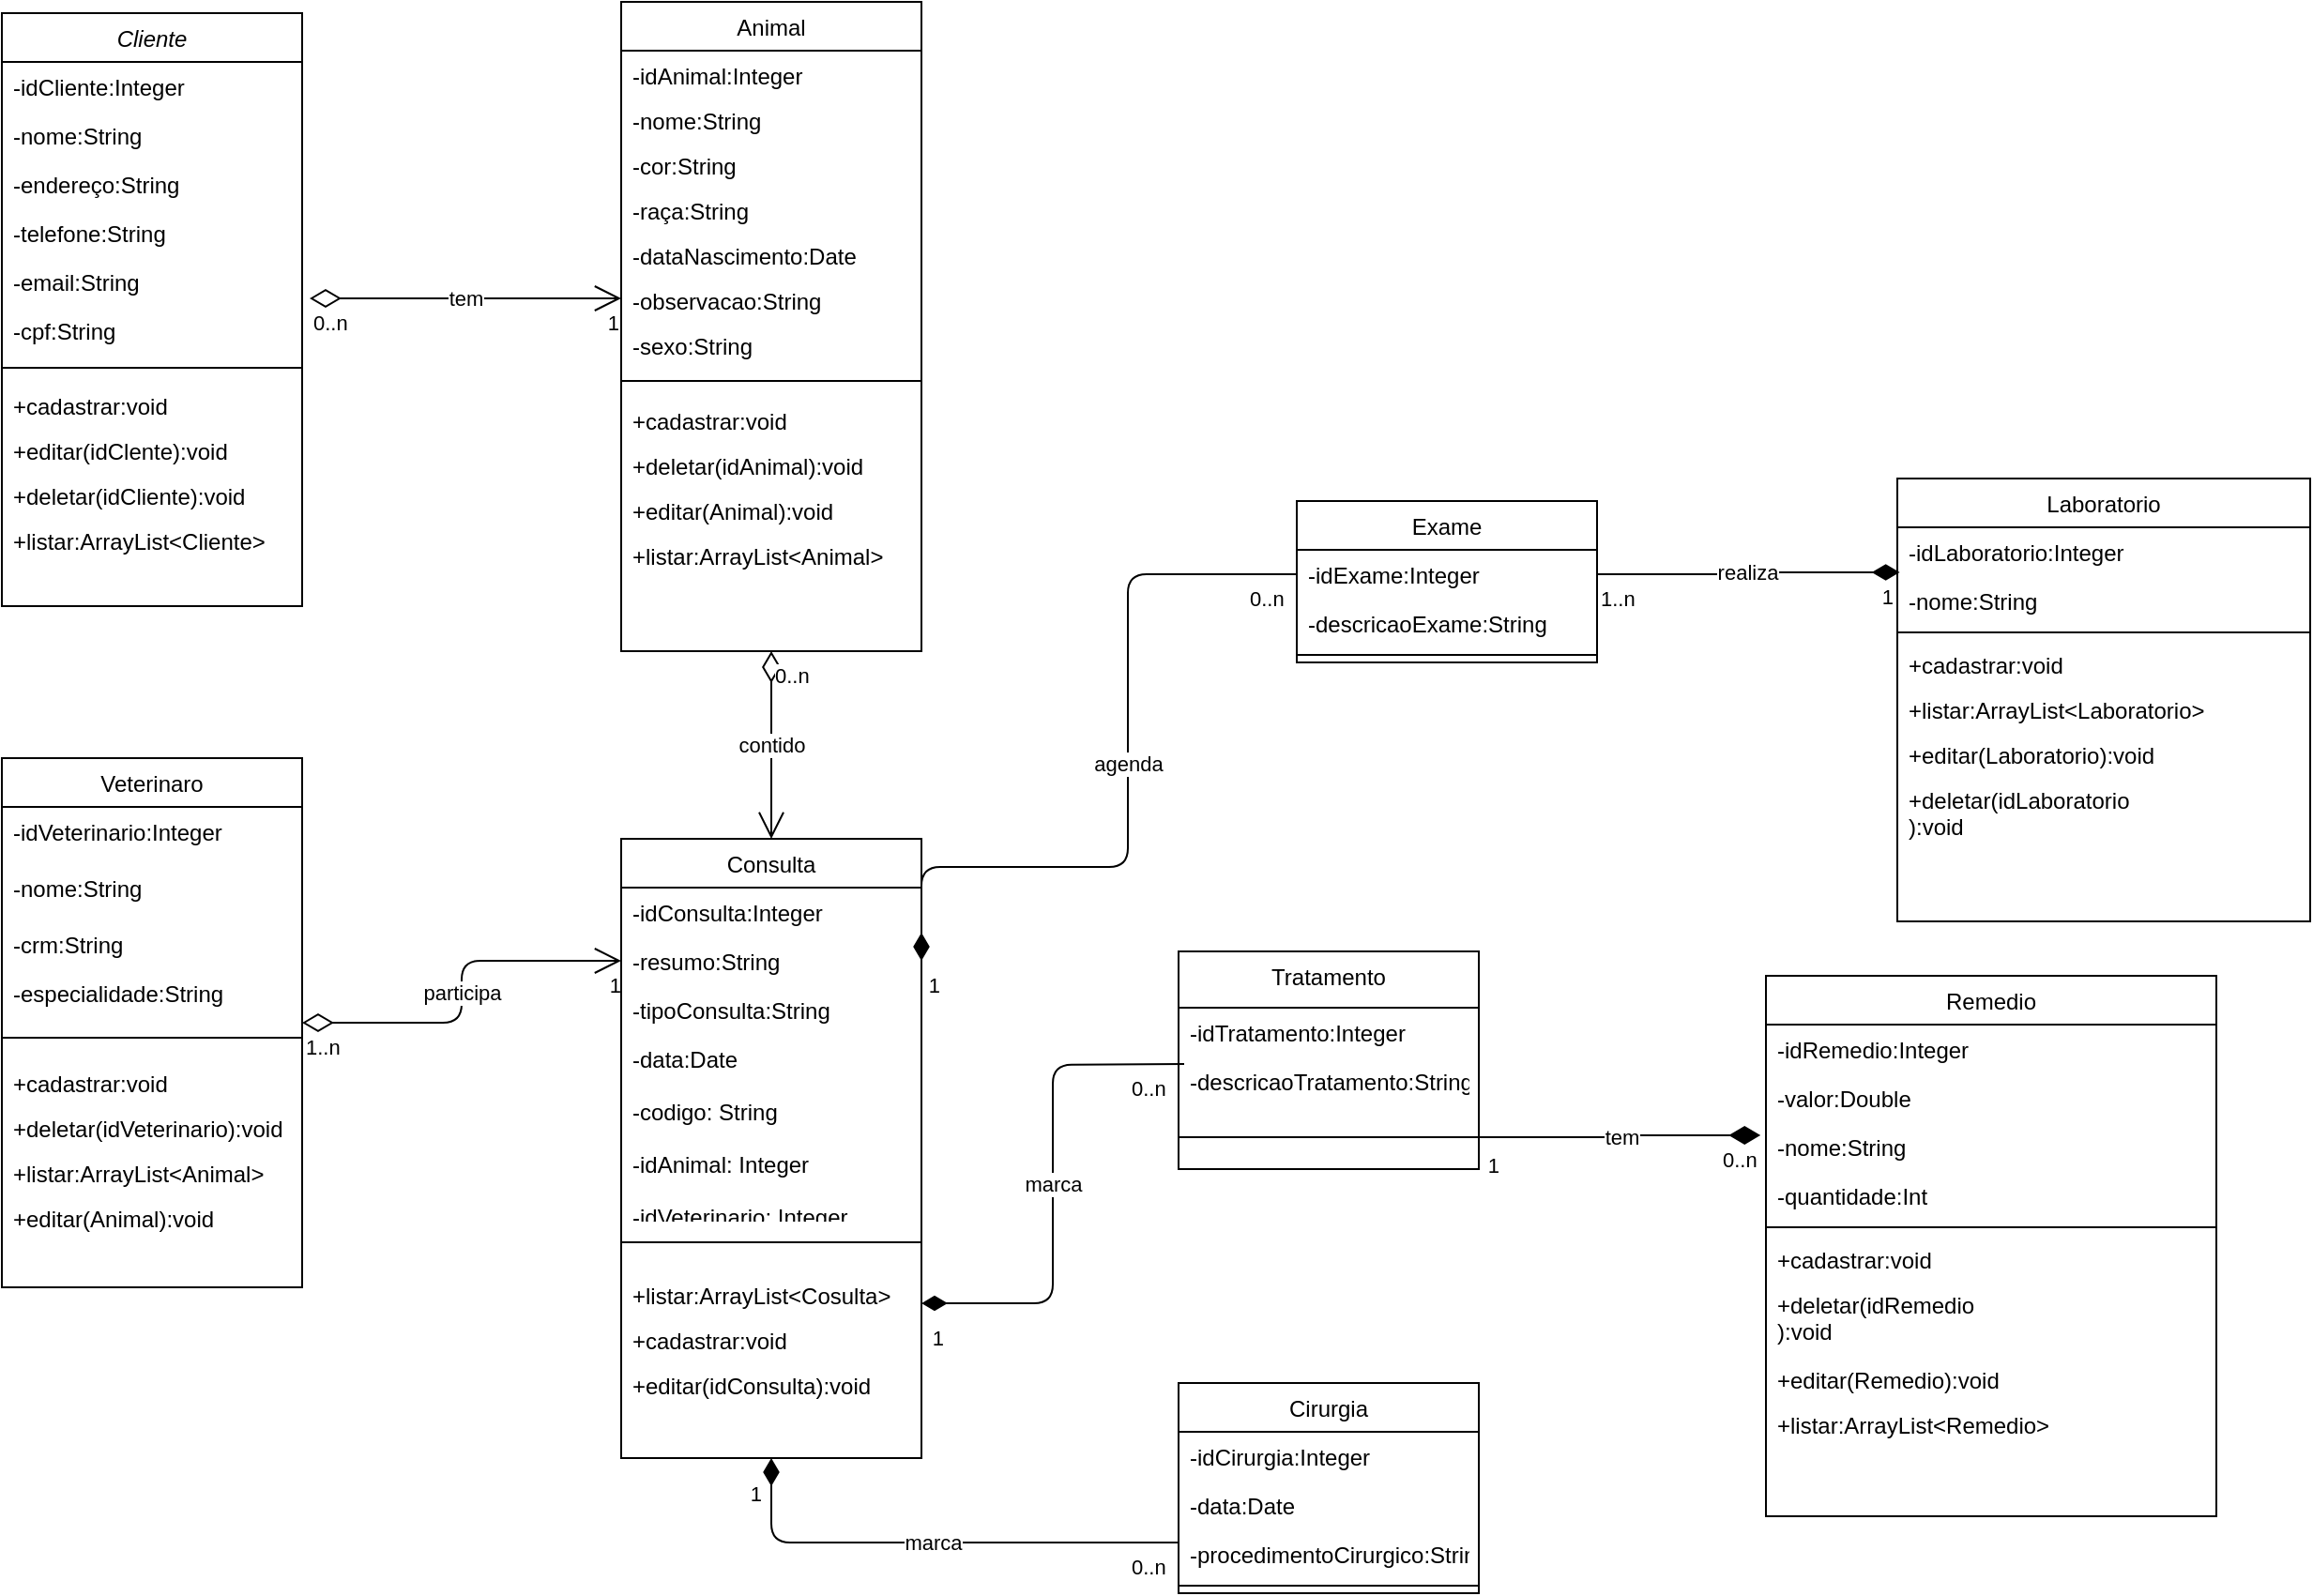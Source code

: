 <mxfile version="13.8.8" type="github">
  <diagram id="C5RBs43oDa-KdzZeNtuy" name="Page-1">
    <mxGraphModel dx="782" dy="706" grid="1" gridSize="10" guides="1" tooltips="1" connect="1" arrows="1" fold="1" page="1" pageScale="1" pageWidth="827" pageHeight="1169" math="0" shadow="0">
      <root>
        <mxCell id="WIyWlLk6GJQsqaUBKTNV-0" />
        <mxCell id="WIyWlLk6GJQsqaUBKTNV-1" parent="WIyWlLk6GJQsqaUBKTNV-0" />
        <mxCell id="sxD2ZKE1S-4c3hexJ4eB-41" value="participa" style="endArrow=open;html=1;endSize=12;startArrow=diamondThin;startSize=14;startFill=0;edgeStyle=orthogonalEdgeStyle;exitX=1;exitY=0.5;exitDx=0;exitDy=0;" parent="WIyWlLk6GJQsqaUBKTNV-1" source="sxD2ZKE1S-4c3hexJ4eB-35" target="sxD2ZKE1S-4c3hexJ4eB-5" edge="1">
          <mxGeometry relative="1" as="geometry">
            <mxPoint x="160" y="515" as="sourcePoint" />
            <mxPoint x="360" y="540" as="targetPoint" />
          </mxGeometry>
        </mxCell>
        <mxCell id="sxD2ZKE1S-4c3hexJ4eB-42" value="1..n" style="edgeLabel;resizable=0;html=1;align=left;verticalAlign=top;" parent="sxD2ZKE1S-4c3hexJ4eB-41" connectable="0" vertex="1">
          <mxGeometry x="-1" relative="1" as="geometry" />
        </mxCell>
        <mxCell id="sxD2ZKE1S-4c3hexJ4eB-43" value="1" style="edgeLabel;resizable=0;html=1;align=right;verticalAlign=top;" parent="sxD2ZKE1S-4c3hexJ4eB-41" connectable="0" vertex="1">
          <mxGeometry x="1" relative="1" as="geometry" />
        </mxCell>
        <mxCell id="sxD2ZKE1S-4c3hexJ4eB-44" value="tem" style="endArrow=open;html=1;endSize=12;startArrow=diamondThin;startSize=14;startFill=0;edgeStyle=orthogonalEdgeStyle;exitX=1.025;exitY=0.846;exitDx=0;exitDy=0;entryX=0;entryY=0.5;entryDx=0;entryDy=0;exitPerimeter=0;" parent="WIyWlLk6GJQsqaUBKTNV-1" source="sxD2ZKE1S-4c3hexJ4eB-29" target="sxD2ZKE1S-4c3hexJ4eB-27" edge="1">
          <mxGeometry relative="1" as="geometry">
            <mxPoint x="330" y="360" as="sourcePoint" />
            <mxPoint x="490" y="360" as="targetPoint" />
          </mxGeometry>
        </mxCell>
        <mxCell id="sxD2ZKE1S-4c3hexJ4eB-45" value="0..n" style="edgeLabel;resizable=0;html=1;align=left;verticalAlign=top;" parent="sxD2ZKE1S-4c3hexJ4eB-44" connectable="0" vertex="1">
          <mxGeometry x="-1" relative="1" as="geometry" />
        </mxCell>
        <mxCell id="sxD2ZKE1S-4c3hexJ4eB-46" value="1" style="edgeLabel;resizable=0;html=1;align=right;verticalAlign=top;" parent="sxD2ZKE1S-4c3hexJ4eB-44" connectable="0" vertex="1">
          <mxGeometry x="1" relative="1" as="geometry" />
        </mxCell>
        <mxCell id="zkfFHV4jXpPFQw0GAbJ--0" value="Cliente" style="swimlane;fontStyle=2;align=center;verticalAlign=top;childLayout=stackLayout;horizontal=1;startSize=26;horizontalStack=0;resizeParent=1;resizeLast=0;collapsible=1;marginBottom=0;rounded=0;shadow=0;strokeWidth=1;" parent="WIyWlLk6GJQsqaUBKTNV-1" vertex="1">
          <mxGeometry x="40" y="60" width="160" height="316" as="geometry">
            <mxRectangle x="230" y="140" width="160" height="26" as="alternateBounds" />
          </mxGeometry>
        </mxCell>
        <mxCell id="sxD2ZKE1S-4c3hexJ4eB-110" value="-idCliente:Integer" style="text;align=left;verticalAlign=top;spacingLeft=4;spacingRight=4;overflow=hidden;rotatable=0;points=[[0,0.5],[1,0.5]];portConstraint=eastwest;" parent="zkfFHV4jXpPFQw0GAbJ--0" vertex="1">
          <mxGeometry y="26" width="160" height="26" as="geometry" />
        </mxCell>
        <mxCell id="zkfFHV4jXpPFQw0GAbJ--1" value="-nome:String" style="text;align=left;verticalAlign=top;spacingLeft=4;spacingRight=4;overflow=hidden;rotatable=0;points=[[0,0.5],[1,0.5]];portConstraint=eastwest;" parent="zkfFHV4jXpPFQw0GAbJ--0" vertex="1">
          <mxGeometry y="52" width="160" height="26" as="geometry" />
        </mxCell>
        <mxCell id="zkfFHV4jXpPFQw0GAbJ--2" value="-endereço:String" style="text;align=left;verticalAlign=top;spacingLeft=4;spacingRight=4;overflow=hidden;rotatable=0;points=[[0,0.5],[1,0.5]];portConstraint=eastwest;rounded=0;shadow=0;html=0;" parent="zkfFHV4jXpPFQw0GAbJ--0" vertex="1">
          <mxGeometry y="78" width="160" height="26" as="geometry" />
        </mxCell>
        <mxCell id="zkfFHV4jXpPFQw0GAbJ--3" value="-telefone:String" style="text;align=left;verticalAlign=top;spacingLeft=4;spacingRight=4;overflow=hidden;rotatable=0;points=[[0,0.5],[1,0.5]];portConstraint=eastwest;rounded=0;shadow=0;html=0;" parent="zkfFHV4jXpPFQw0GAbJ--0" vertex="1">
          <mxGeometry y="104" width="160" height="26" as="geometry" />
        </mxCell>
        <mxCell id="sxD2ZKE1S-4c3hexJ4eB-29" value="-email:String" style="text;align=left;verticalAlign=top;spacingLeft=4;spacingRight=4;overflow=hidden;rotatable=0;points=[[0,0.5],[1,0.5]];portConstraint=eastwest;rounded=0;shadow=0;html=0;" parent="zkfFHV4jXpPFQw0GAbJ--0" vertex="1">
          <mxGeometry y="130" width="160" height="26" as="geometry" />
        </mxCell>
        <mxCell id="sxD2ZKE1S-4c3hexJ4eB-118" value="-cpf:String" style="text;align=left;verticalAlign=top;spacingLeft=4;spacingRight=4;overflow=hidden;rotatable=0;points=[[0,0.5],[1,0.5]];portConstraint=eastwest;" parent="zkfFHV4jXpPFQw0GAbJ--0" vertex="1">
          <mxGeometry y="156" width="160" height="26" as="geometry" />
        </mxCell>
        <mxCell id="zkfFHV4jXpPFQw0GAbJ--4" value="" style="line;html=1;strokeWidth=1;align=left;verticalAlign=middle;spacingTop=-1;spacingLeft=3;spacingRight=3;rotatable=0;labelPosition=right;points=[];portConstraint=eastwest;" parent="zkfFHV4jXpPFQw0GAbJ--0" vertex="1">
          <mxGeometry y="182" width="160" height="14" as="geometry" />
        </mxCell>
        <mxCell id="sxD2ZKE1S-4c3hexJ4eB-99" value="+cadastrar:void" style="text;strokeColor=none;fillColor=none;align=left;verticalAlign=top;spacingLeft=4;spacingRight=4;overflow=hidden;rotatable=0;points=[[0,0.5],[1,0.5]];portConstraint=eastwest;" parent="zkfFHV4jXpPFQw0GAbJ--0" vertex="1">
          <mxGeometry y="196" width="160" height="24" as="geometry" />
        </mxCell>
        <mxCell id="sxD2ZKE1S-4c3hexJ4eB-100" value="+editar(idClente):void" style="text;strokeColor=none;fillColor=none;align=left;verticalAlign=top;spacingLeft=4;spacingRight=4;overflow=hidden;rotatable=0;points=[[0,0.5],[1,0.5]];portConstraint=eastwest;" parent="zkfFHV4jXpPFQw0GAbJ--0" vertex="1">
          <mxGeometry y="220" width="160" height="24" as="geometry" />
        </mxCell>
        <mxCell id="sxD2ZKE1S-4c3hexJ4eB-101" value="+deletar(idCliente):void" style="text;strokeColor=none;fillColor=none;align=left;verticalAlign=top;spacingLeft=4;spacingRight=4;overflow=hidden;rotatable=0;points=[[0,0.5],[1,0.5]];portConstraint=eastwest;" parent="zkfFHV4jXpPFQw0GAbJ--0" vertex="1">
          <mxGeometry y="244" width="160" height="24" as="geometry" />
        </mxCell>
        <mxCell id="sxD2ZKE1S-4c3hexJ4eB-103" value="+listar:ArrayList&lt;Cliente&gt;" style="text;strokeColor=none;fillColor=none;align=left;verticalAlign=top;spacingLeft=4;spacingRight=4;overflow=hidden;rotatable=0;points=[[0,0.5],[1,0.5]];portConstraint=eastwest;" parent="zkfFHV4jXpPFQw0GAbJ--0" vertex="1">
          <mxGeometry y="268" width="160" height="24" as="geometry" />
        </mxCell>
        <mxCell id="sxD2ZKE1S-4c3hexJ4eB-35" value="Veterinaro" style="swimlane;fontStyle=0;align=center;verticalAlign=top;childLayout=stackLayout;horizontal=1;startSize=26;horizontalStack=0;resizeParent=1;resizeLast=0;collapsible=1;marginBottom=0;rounded=0;shadow=0;strokeWidth=1;" parent="WIyWlLk6GJQsqaUBKTNV-1" vertex="1">
          <mxGeometry x="40" y="457" width="160" height="282" as="geometry">
            <mxRectangle x="550" y="140" width="160" height="26" as="alternateBounds" />
          </mxGeometry>
        </mxCell>
        <mxCell id="sxD2ZKE1S-4c3hexJ4eB-112" value="-idVeterinario:Integer" style="text;align=left;verticalAlign=top;spacingLeft=4;spacingRight=4;overflow=hidden;rotatable=0;points=[[0,0.5],[1,0.5]];portConstraint=eastwest;" parent="sxD2ZKE1S-4c3hexJ4eB-35" vertex="1">
          <mxGeometry y="26" width="160" height="30" as="geometry" />
        </mxCell>
        <mxCell id="sxD2ZKE1S-4c3hexJ4eB-10" value="-nome:String" style="text;align=left;verticalAlign=top;spacingLeft=4;spacingRight=4;overflow=hidden;rotatable=0;points=[[0,0.5],[1,0.5]];portConstraint=eastwest;" parent="sxD2ZKE1S-4c3hexJ4eB-35" vertex="1">
          <mxGeometry y="56" width="160" height="30" as="geometry" />
        </mxCell>
        <mxCell id="sxD2ZKE1S-4c3hexJ4eB-55" value="-crm:String" style="text;align=left;verticalAlign=top;spacingLeft=4;spacingRight=4;overflow=hidden;rotatable=0;points=[[0,0.5],[1,0.5]];portConstraint=eastwest;" parent="sxD2ZKE1S-4c3hexJ4eB-35" vertex="1">
          <mxGeometry y="86" width="160" height="26" as="geometry" />
        </mxCell>
        <mxCell id="sxD2ZKE1S-4c3hexJ4eB-98" value="-especialidade:String" style="text;align=left;verticalAlign=top;spacingLeft=4;spacingRight=4;overflow=hidden;rotatable=0;points=[[0,0.5],[1,0.5]];portConstraint=eastwest;" parent="sxD2ZKE1S-4c3hexJ4eB-35" vertex="1">
          <mxGeometry y="112" width="160" height="26" as="geometry" />
        </mxCell>
        <mxCell id="sxD2ZKE1S-4c3hexJ4eB-36" value="" style="line;html=1;strokeWidth=1;align=left;verticalAlign=middle;spacingTop=-1;spacingLeft=3;spacingRight=3;rotatable=0;labelPosition=right;points=[];portConstraint=eastwest;" parent="sxD2ZKE1S-4c3hexJ4eB-35" vertex="1">
          <mxGeometry y="138" width="160" height="22" as="geometry" />
        </mxCell>
        <mxCell id="sxD2ZKE1S-4c3hexJ4eB-113" value="+cadastrar:void" style="text;strokeColor=none;fillColor=none;align=left;verticalAlign=top;spacingLeft=4;spacingRight=4;overflow=hidden;rotatable=0;points=[[0,0.5],[1,0.5]];portConstraint=eastwest;" parent="sxD2ZKE1S-4c3hexJ4eB-35" vertex="1">
          <mxGeometry y="160" width="160" height="24" as="geometry" />
        </mxCell>
        <mxCell id="sxD2ZKE1S-4c3hexJ4eB-114" value="+deletar(idVeterinario):void" style="text;strokeColor=none;fillColor=none;align=left;verticalAlign=top;spacingLeft=4;spacingRight=4;overflow=hidden;rotatable=0;points=[[0,0.5],[1,0.5]];portConstraint=eastwest;" parent="sxD2ZKE1S-4c3hexJ4eB-35" vertex="1">
          <mxGeometry y="184" width="160" height="24" as="geometry" />
        </mxCell>
        <mxCell id="sxD2ZKE1S-4c3hexJ4eB-117" value="+listar:ArrayList&lt;Animal&gt;" style="text;strokeColor=none;fillColor=none;align=left;verticalAlign=top;spacingLeft=4;spacingRight=4;overflow=hidden;rotatable=0;points=[[0,0.5],[1,0.5]];portConstraint=eastwest;" parent="sxD2ZKE1S-4c3hexJ4eB-35" vertex="1">
          <mxGeometry y="208" width="160" height="24" as="geometry" />
        </mxCell>
        <mxCell id="sxD2ZKE1S-4c3hexJ4eB-116" value="+editar(Animal):void" style="text;strokeColor=none;fillColor=none;align=left;verticalAlign=top;spacingLeft=4;spacingRight=4;overflow=hidden;rotatable=0;points=[[0,0.5],[1,0.5]];portConstraint=eastwest;" parent="sxD2ZKE1S-4c3hexJ4eB-35" vertex="1">
          <mxGeometry y="232" width="160" height="24" as="geometry" />
        </mxCell>
        <mxCell id="zkfFHV4jXpPFQw0GAbJ--13" value="Animal" style="swimlane;fontStyle=0;align=center;verticalAlign=top;childLayout=stackLayout;horizontal=1;startSize=26;horizontalStack=0;resizeParent=1;resizeLast=0;collapsible=1;marginBottom=0;rounded=0;shadow=0;strokeWidth=1;" parent="WIyWlLk6GJQsqaUBKTNV-1" vertex="1">
          <mxGeometry x="370" y="54" width="160" height="346" as="geometry">
            <mxRectangle x="340" y="380" width="170" height="26" as="alternateBounds" />
          </mxGeometry>
        </mxCell>
        <mxCell id="zkfFHV4jXpPFQw0GAbJ--14" value="-idAnimal:Integer" style="text;align=left;verticalAlign=top;spacingLeft=4;spacingRight=4;overflow=hidden;rotatable=0;points=[[0,0.5],[1,0.5]];portConstraint=eastwest;" parent="zkfFHV4jXpPFQw0GAbJ--13" vertex="1">
          <mxGeometry y="26" width="160" height="24" as="geometry" />
        </mxCell>
        <mxCell id="sxD2ZKE1S-4c3hexJ4eB-109" value="-nome:String" style="text;align=left;verticalAlign=top;spacingLeft=4;spacingRight=4;overflow=hidden;rotatable=0;points=[[0,0.5],[1,0.5]];portConstraint=eastwest;" parent="zkfFHV4jXpPFQw0GAbJ--13" vertex="1">
          <mxGeometry y="50" width="160" height="24" as="geometry" />
        </mxCell>
        <mxCell id="sxD2ZKE1S-4c3hexJ4eB-22" value="-cor:String" style="text;align=left;verticalAlign=top;spacingLeft=4;spacingRight=4;overflow=hidden;rotatable=0;points=[[0,0.5],[1,0.5]];portConstraint=eastwest;" parent="zkfFHV4jXpPFQw0GAbJ--13" vertex="1">
          <mxGeometry y="74" width="160" height="24" as="geometry" />
        </mxCell>
        <mxCell id="sxD2ZKE1S-4c3hexJ4eB-21" value="-raça:String" style="text;align=left;verticalAlign=top;spacingLeft=4;spacingRight=4;overflow=hidden;rotatable=0;points=[[0,0.5],[1,0.5]];portConstraint=eastwest;" parent="zkfFHV4jXpPFQw0GAbJ--13" vertex="1">
          <mxGeometry y="98" width="160" height="24" as="geometry" />
        </mxCell>
        <mxCell id="sxD2ZKE1S-4c3hexJ4eB-23" value="-dataNascimento:Date" style="text;align=left;verticalAlign=top;spacingLeft=4;spacingRight=4;overflow=hidden;rotatable=0;points=[[0,0.5],[1,0.5]];portConstraint=eastwest;" parent="zkfFHV4jXpPFQw0GAbJ--13" vertex="1">
          <mxGeometry y="122" width="160" height="24" as="geometry" />
        </mxCell>
        <mxCell id="sxD2ZKE1S-4c3hexJ4eB-27" value="-observacao:String" style="text;align=left;verticalAlign=top;spacingLeft=4;spacingRight=4;overflow=hidden;rotatable=0;points=[[0,0.5],[1,0.5]];portConstraint=eastwest;" parent="zkfFHV4jXpPFQw0GAbJ--13" vertex="1">
          <mxGeometry y="146" width="160" height="24" as="geometry" />
        </mxCell>
        <mxCell id="sxD2ZKE1S-4c3hexJ4eB-28" value="-sexo:String" style="text;align=left;verticalAlign=top;spacingLeft=4;spacingRight=4;overflow=hidden;rotatable=0;points=[[0,0.5],[1,0.5]];portConstraint=eastwest;" parent="zkfFHV4jXpPFQw0GAbJ--13" vertex="1">
          <mxGeometry y="170" width="160" height="24" as="geometry" />
        </mxCell>
        <mxCell id="zkfFHV4jXpPFQw0GAbJ--15" value="" style="line;html=1;strokeWidth=1;align=left;verticalAlign=middle;spacingTop=-1;spacingLeft=3;spacingRight=3;rotatable=0;labelPosition=right;points=[];portConstraint=eastwest;" parent="zkfFHV4jXpPFQw0GAbJ--13" vertex="1">
          <mxGeometry y="194" width="160" height="16" as="geometry" />
        </mxCell>
        <mxCell id="sxD2ZKE1S-4c3hexJ4eB-104" value="+cadastrar:void" style="text;strokeColor=none;fillColor=none;align=left;verticalAlign=top;spacingLeft=4;spacingRight=4;overflow=hidden;rotatable=0;points=[[0,0.5],[1,0.5]];portConstraint=eastwest;" parent="zkfFHV4jXpPFQw0GAbJ--13" vertex="1">
          <mxGeometry y="210" width="160" height="24" as="geometry" />
        </mxCell>
        <mxCell id="sxD2ZKE1S-4c3hexJ4eB-108" value="+deletar(idAnimal):void" style="text;strokeColor=none;fillColor=none;align=left;verticalAlign=top;spacingLeft=4;spacingRight=4;overflow=hidden;rotatable=0;points=[[0,0.5],[1,0.5]];portConstraint=eastwest;" parent="zkfFHV4jXpPFQw0GAbJ--13" vertex="1">
          <mxGeometry y="234" width="160" height="24" as="geometry" />
        </mxCell>
        <mxCell id="sxD2ZKE1S-4c3hexJ4eB-105" value="+editar(Animal):void" style="text;strokeColor=none;fillColor=none;align=left;verticalAlign=top;spacingLeft=4;spacingRight=4;overflow=hidden;rotatable=0;points=[[0,0.5],[1,0.5]];portConstraint=eastwest;" parent="zkfFHV4jXpPFQw0GAbJ--13" vertex="1">
          <mxGeometry y="258" width="160" height="24" as="geometry" />
        </mxCell>
        <mxCell id="sxD2ZKE1S-4c3hexJ4eB-107" value="+listar:ArrayList&lt;Animal&gt;" style="text;strokeColor=none;fillColor=none;align=left;verticalAlign=top;spacingLeft=4;spacingRight=4;overflow=hidden;rotatable=0;points=[[0,0.5],[1,0.5]];portConstraint=eastwest;" parent="zkfFHV4jXpPFQw0GAbJ--13" vertex="1">
          <mxGeometry y="282" width="160" height="24" as="geometry" />
        </mxCell>
        <mxCell id="sxD2ZKE1S-4c3hexJ4eB-72" value="contido" style="endArrow=open;html=1;endSize=12;startArrow=diamondThin;startSize=14;startFill=0;edgeStyle=orthogonalEdgeStyle;exitX=0.5;exitY=1;exitDx=0;exitDy=0;entryX=0.5;entryY=0;entryDx=0;entryDy=0;" parent="WIyWlLk6GJQsqaUBKTNV-1" source="zkfFHV4jXpPFQw0GAbJ--13" target="sxD2ZKE1S-4c3hexJ4eB-0" edge="1">
          <mxGeometry relative="1" as="geometry">
            <mxPoint x="380" y="354.5" as="sourcePoint" />
            <mxPoint x="540" y="354.5" as="targetPoint" />
          </mxGeometry>
        </mxCell>
        <mxCell id="sxD2ZKE1S-4c3hexJ4eB-73" value="0..n" style="edgeLabel;resizable=0;html=1;align=left;verticalAlign=top;" parent="sxD2ZKE1S-4c3hexJ4eB-72" connectable="0" vertex="1">
          <mxGeometry x="-1" relative="1" as="geometry" />
        </mxCell>
        <mxCell id="sxD2ZKE1S-4c3hexJ4eB-74" value="1" style="edgeLabel;resizable=0;html=1;align=right;verticalAlign=top;" parent="sxD2ZKE1S-4c3hexJ4eB-72" connectable="0" vertex="1">
          <mxGeometry x="1" relative="1" as="geometry" />
        </mxCell>
        <mxCell id="sxD2ZKE1S-4c3hexJ4eB-75" value="agenda" style="endArrow=diamondThin;html=1;endSize=12;startArrow=none;startSize=14;startFill=0;edgeStyle=orthogonalEdgeStyle;exitX=0;exitY=0.5;exitDx=0;exitDy=0;entryX=1;entryY=0.5;entryDx=0;entryDy=0;endFill=1;" parent="WIyWlLk6GJQsqaUBKTNV-1" source="sxD2ZKE1S-4c3hexJ4eB-19" target="sxD2ZKE1S-4c3hexJ4eB-5" edge="1">
          <mxGeometry x="-0.058" relative="1" as="geometry">
            <mxPoint x="370" y="360" as="sourcePoint" />
            <mxPoint x="740" y="390" as="targetPoint" />
            <Array as="points">
              <mxPoint x="710" y="359" />
              <mxPoint x="640" y="359" />
              <mxPoint x="640" y="515" />
              <mxPoint x="530" y="515" />
            </Array>
            <mxPoint as="offset" />
          </mxGeometry>
        </mxCell>
        <mxCell id="sxD2ZKE1S-4c3hexJ4eB-76" value="0..n" style="edgeLabel;resizable=0;html=1;align=left;verticalAlign=top;" parent="sxD2ZKE1S-4c3hexJ4eB-75" connectable="0" vertex="1">
          <mxGeometry x="-1" relative="1" as="geometry">
            <mxPoint x="-27" as="offset" />
          </mxGeometry>
        </mxCell>
        <mxCell id="sxD2ZKE1S-4c3hexJ4eB-77" value="1" style="edgeLabel;resizable=0;html=1;align=right;verticalAlign=top;" parent="sxD2ZKE1S-4c3hexJ4eB-75" connectable="0" vertex="1">
          <mxGeometry x="1" relative="1" as="geometry">
            <mxPoint x="10" as="offset" />
          </mxGeometry>
        </mxCell>
        <mxCell id="sxD2ZKE1S-4c3hexJ4eB-61" value="Remedio" style="swimlane;fontStyle=0;align=center;verticalAlign=top;childLayout=stackLayout;horizontal=1;startSize=26;horizontalStack=0;resizeParent=1;resizeLast=0;collapsible=1;marginBottom=0;rounded=0;shadow=0;strokeWidth=1;" parent="WIyWlLk6GJQsqaUBKTNV-1" vertex="1">
          <mxGeometry x="980" y="573" width="240" height="288" as="geometry">
            <mxRectangle x="340" y="380" width="170" height="26" as="alternateBounds" />
          </mxGeometry>
        </mxCell>
        <mxCell id="sxD2ZKE1S-4c3hexJ4eB-62" value="-idRemedio:Integer" style="text;align=left;verticalAlign=top;spacingLeft=4;spacingRight=4;overflow=hidden;rotatable=0;points=[[0,0.5],[1,0.5]];portConstraint=eastwest;" parent="sxD2ZKE1S-4c3hexJ4eB-61" vertex="1">
          <mxGeometry y="26" width="240" height="26" as="geometry" />
        </mxCell>
        <mxCell id="sxD2ZKE1S-4c3hexJ4eB-135" value="-valor:Double" style="text;align=left;verticalAlign=top;spacingLeft=4;spacingRight=4;overflow=hidden;rotatable=0;points=[[0,0.5],[1,0.5]];portConstraint=eastwest;" parent="sxD2ZKE1S-4c3hexJ4eB-61" vertex="1">
          <mxGeometry y="52" width="240" height="26" as="geometry" />
        </mxCell>
        <mxCell id="sxD2ZKE1S-4c3hexJ4eB-65" value="-nome:String" style="text;align=left;verticalAlign=top;spacingLeft=4;spacingRight=4;overflow=hidden;rotatable=0;points=[[0,0.5],[1,0.5]];portConstraint=eastwest;" parent="sxD2ZKE1S-4c3hexJ4eB-61" vertex="1">
          <mxGeometry y="78" width="240" height="26" as="geometry" />
        </mxCell>
        <mxCell id="sxD2ZKE1S-4c3hexJ4eB-64" value="-quantidade:Int" style="text;align=left;verticalAlign=top;spacingLeft=4;spacingRight=4;overflow=hidden;rotatable=0;points=[[0,0.5],[1,0.5]];portConstraint=eastwest;" parent="sxD2ZKE1S-4c3hexJ4eB-61" vertex="1">
          <mxGeometry y="104" width="240" height="26" as="geometry" />
        </mxCell>
        <mxCell id="sxD2ZKE1S-4c3hexJ4eB-63" value="" style="line;html=1;strokeWidth=1;align=left;verticalAlign=middle;spacingTop=-1;spacingLeft=3;spacingRight=3;rotatable=0;labelPosition=right;points=[];portConstraint=eastwest;" parent="sxD2ZKE1S-4c3hexJ4eB-61" vertex="1">
          <mxGeometry y="130" width="240" height="8" as="geometry" />
        </mxCell>
        <mxCell id="sxD2ZKE1S-4c3hexJ4eB-129" value="+cadastrar:void" style="text;strokeColor=none;fillColor=none;align=left;verticalAlign=top;spacingLeft=4;spacingRight=4;overflow=hidden;rotatable=0;points=[[0,0.5],[1,0.5]];portConstraint=eastwest;" parent="sxD2ZKE1S-4c3hexJ4eB-61" vertex="1">
          <mxGeometry y="138" width="240" height="24" as="geometry" />
        </mxCell>
        <mxCell id="sxD2ZKE1S-4c3hexJ4eB-133" value="+deletar(idRemedio&#xa;):void" style="text;strokeColor=none;fillColor=none;align=left;verticalAlign=top;spacingLeft=4;spacingRight=4;overflow=hidden;rotatable=0;points=[[0,0.5],[1,0.5]];portConstraint=eastwest;" parent="sxD2ZKE1S-4c3hexJ4eB-61" vertex="1">
          <mxGeometry y="162" width="240" height="40" as="geometry" />
        </mxCell>
        <mxCell id="sxD2ZKE1S-4c3hexJ4eB-131" value="+editar(Remedio):void" style="text;strokeColor=none;fillColor=none;align=left;verticalAlign=top;spacingLeft=4;spacingRight=4;overflow=hidden;rotatable=0;points=[[0,0.5],[1,0.5]];portConstraint=eastwest;" parent="sxD2ZKE1S-4c3hexJ4eB-61" vertex="1">
          <mxGeometry y="202" width="240" height="24" as="geometry" />
        </mxCell>
        <mxCell id="sxD2ZKE1S-4c3hexJ4eB-130" value="+listar:ArrayList&lt;Remedio&gt;" style="text;strokeColor=none;fillColor=none;align=left;verticalAlign=top;spacingLeft=4;spacingRight=4;overflow=hidden;rotatable=0;points=[[0,0.5],[1,0.5]];portConstraint=eastwest;" parent="sxD2ZKE1S-4c3hexJ4eB-61" vertex="1">
          <mxGeometry y="226" width="240" height="24" as="geometry" />
        </mxCell>
        <mxCell id="sxD2ZKE1S-4c3hexJ4eB-67" value="Cirurgia" style="swimlane;fontStyle=0;align=center;verticalAlign=top;childLayout=stackLayout;horizontal=1;startSize=26;horizontalStack=0;resizeParent=1;resizeLast=0;collapsible=1;marginBottom=0;rounded=0;shadow=0;strokeWidth=1;" parent="WIyWlLk6GJQsqaUBKTNV-1" vertex="1">
          <mxGeometry x="667" y="790" width="160" height="112" as="geometry">
            <mxRectangle x="340" y="380" width="170" height="26" as="alternateBounds" />
          </mxGeometry>
        </mxCell>
        <mxCell id="sxD2ZKE1S-4c3hexJ4eB-138" value="-idCirurgia:Integer" style="text;align=left;verticalAlign=top;spacingLeft=4;spacingRight=4;overflow=hidden;rotatable=0;points=[[0,0.5],[1,0.5]];portConstraint=eastwest;" parent="sxD2ZKE1S-4c3hexJ4eB-67" vertex="1">
          <mxGeometry y="26" width="160" height="26" as="geometry" />
        </mxCell>
        <mxCell id="sxD2ZKE1S-4c3hexJ4eB-68" value="-data:Date" style="text;align=left;verticalAlign=top;spacingLeft=4;spacingRight=4;overflow=hidden;rotatable=0;points=[[0,0.5],[1,0.5]];portConstraint=eastwest;" parent="sxD2ZKE1S-4c3hexJ4eB-67" vertex="1">
          <mxGeometry y="52" width="160" height="26" as="geometry" />
        </mxCell>
        <mxCell id="sxD2ZKE1S-4c3hexJ4eB-69" value="-procedimentoCirurgico:String" style="text;align=left;verticalAlign=top;spacingLeft=4;spacingRight=4;overflow=hidden;rotatable=0;points=[[0,0.5],[1,0.5]];portConstraint=eastwest;" parent="sxD2ZKE1S-4c3hexJ4eB-67" vertex="1">
          <mxGeometry y="78" width="160" height="26" as="geometry" />
        </mxCell>
        <mxCell id="sxD2ZKE1S-4c3hexJ4eB-70" value="" style="line;html=1;strokeWidth=1;align=left;verticalAlign=middle;spacingTop=-1;spacingLeft=3;spacingRight=3;rotatable=0;labelPosition=right;points=[];portConstraint=eastwest;" parent="sxD2ZKE1S-4c3hexJ4eB-67" vertex="1">
          <mxGeometry y="104" width="160" height="8" as="geometry" />
        </mxCell>
        <mxCell id="sxD2ZKE1S-4c3hexJ4eB-80" value="tem" style="endArrow=none;html=1;endSize=12;startArrow=diamondThin;startSize=14;startFill=1;edgeStyle=orthogonalEdgeStyle;exitX=-0.012;exitY=0.269;exitDx=0;exitDy=0;exitPerimeter=0;endFill=0;" parent="WIyWlLk6GJQsqaUBKTNV-1" source="sxD2ZKE1S-4c3hexJ4eB-65" target="zkfFHV4jXpPFQw0GAbJ--23" edge="1">
          <mxGeometry relative="1" as="geometry">
            <mxPoint x="680" y="560" as="sourcePoint" />
            <mxPoint x="840" y="560" as="targetPoint" />
          </mxGeometry>
        </mxCell>
        <mxCell id="sxD2ZKE1S-4c3hexJ4eB-81" value="0..n" style="edgeLabel;resizable=0;html=1;align=left;verticalAlign=top;" parent="sxD2ZKE1S-4c3hexJ4eB-80" connectable="0" vertex="1">
          <mxGeometry x="-1" relative="1" as="geometry">
            <mxPoint x="-22.08" as="offset" />
          </mxGeometry>
        </mxCell>
        <mxCell id="sxD2ZKE1S-4c3hexJ4eB-82" value="1" style="edgeLabel;resizable=0;html=1;align=right;verticalAlign=top;" parent="sxD2ZKE1S-4c3hexJ4eB-80" connectable="0" vertex="1">
          <mxGeometry x="1" relative="1" as="geometry">
            <mxPoint x="11" y="2" as="offset" />
          </mxGeometry>
        </mxCell>
        <mxCell id="zkfFHV4jXpPFQw0GAbJ--17" value="Tratamento" style="swimlane;fontStyle=0;align=center;verticalAlign=top;childLayout=stackLayout;horizontal=1;startSize=30;horizontalStack=0;resizeParent=1;resizeLast=0;collapsible=1;marginBottom=0;rounded=0;shadow=0;strokeWidth=1;" parent="WIyWlLk6GJQsqaUBKTNV-1" vertex="1">
          <mxGeometry x="667" y="560" width="160" height="116" as="geometry">
            <mxRectangle x="550" y="140" width="160" height="26" as="alternateBounds" />
          </mxGeometry>
        </mxCell>
        <mxCell id="sxD2ZKE1S-4c3hexJ4eB-136" value="-idTratamento:Integer" style="text;align=left;verticalAlign=top;spacingLeft=4;spacingRight=4;overflow=hidden;rotatable=0;points=[[0,0.5],[1,0.5]];portConstraint=eastwest;rounded=0;shadow=0;html=0;" parent="zkfFHV4jXpPFQw0GAbJ--17" vertex="1">
          <mxGeometry y="30" width="160" height="26" as="geometry" />
        </mxCell>
        <mxCell id="sxD2ZKE1S-4c3hexJ4eB-52" value="-descricaoTratamento:String" style="text;align=left;verticalAlign=top;spacingLeft=4;spacingRight=4;overflow=hidden;rotatable=0;points=[[0,0.5],[1,0.5]];portConstraint=eastwest;rounded=0;shadow=0;html=0;" parent="zkfFHV4jXpPFQw0GAbJ--17" vertex="1">
          <mxGeometry y="56" width="160" height="26" as="geometry" />
        </mxCell>
        <mxCell id="zkfFHV4jXpPFQw0GAbJ--23" value="" style="line;html=1;strokeWidth=1;align=left;verticalAlign=middle;spacingTop=-1;spacingLeft=3;spacingRight=3;rotatable=0;labelPosition=right;points=[];portConstraint=eastwest;" parent="zkfFHV4jXpPFQw0GAbJ--17" vertex="1">
          <mxGeometry y="82" width="160" height="34" as="geometry" />
        </mxCell>
        <mxCell id="sxD2ZKE1S-4c3hexJ4eB-83" value="realiza" style="endArrow=diamondThin;html=1;endSize=12;startArrow=none;startSize=14;startFill=0;edgeStyle=orthogonalEdgeStyle;exitX=1;exitY=0.5;exitDx=0;exitDy=0;entryX=0.006;entryY=0.923;entryDx=0;entryDy=0;entryPerimeter=0;endFill=1;" parent="WIyWlLk6GJQsqaUBKTNV-1" source="sxD2ZKE1S-4c3hexJ4eB-19" target="sxD2ZKE1S-4c3hexJ4eB-57" edge="1">
          <mxGeometry relative="1" as="geometry">
            <mxPoint x="810" y="470" as="sourcePoint" />
            <mxPoint x="970" y="470" as="targetPoint" />
          </mxGeometry>
        </mxCell>
        <mxCell id="sxD2ZKE1S-4c3hexJ4eB-84" value="1..n" style="edgeLabel;resizable=0;html=1;align=left;verticalAlign=top;" parent="sxD2ZKE1S-4c3hexJ4eB-83" connectable="0" vertex="1">
          <mxGeometry x="-1" relative="1" as="geometry" />
        </mxCell>
        <mxCell id="sxD2ZKE1S-4c3hexJ4eB-85" value="1" style="edgeLabel;resizable=0;html=1;align=right;verticalAlign=top;" parent="sxD2ZKE1S-4c3hexJ4eB-83" connectable="0" vertex="1">
          <mxGeometry x="1" relative="1" as="geometry">
            <mxPoint x="-3" as="offset" />
          </mxGeometry>
        </mxCell>
        <mxCell id="sxD2ZKE1S-4c3hexJ4eB-56" value="Laboratorio" style="swimlane;fontStyle=0;align=center;verticalAlign=top;childLayout=stackLayout;horizontal=1;startSize=26;horizontalStack=0;resizeParent=1;resizeLast=0;collapsible=1;marginBottom=0;rounded=0;shadow=0;strokeWidth=1;" parent="WIyWlLk6GJQsqaUBKTNV-1" vertex="1">
          <mxGeometry x="1050" y="308" width="220" height="236" as="geometry">
            <mxRectangle x="340" y="380" width="170" height="26" as="alternateBounds" />
          </mxGeometry>
        </mxCell>
        <mxCell id="sxD2ZKE1S-4c3hexJ4eB-57" value="-idLaboratorio:Integer" style="text;align=left;verticalAlign=top;spacingLeft=4;spacingRight=4;overflow=hidden;rotatable=0;points=[[0,0.5],[1,0.5]];portConstraint=eastwest;" parent="sxD2ZKE1S-4c3hexJ4eB-56" vertex="1">
          <mxGeometry y="26" width="220" height="26" as="geometry" />
        </mxCell>
        <mxCell id="sxD2ZKE1S-4c3hexJ4eB-134" value="-nome:String" style="text;align=left;verticalAlign=top;spacingLeft=4;spacingRight=4;overflow=hidden;rotatable=0;points=[[0,0.5],[1,0.5]];portConstraint=eastwest;" parent="sxD2ZKE1S-4c3hexJ4eB-56" vertex="1">
          <mxGeometry y="52" width="220" height="26" as="geometry" />
        </mxCell>
        <mxCell id="sxD2ZKE1S-4c3hexJ4eB-58" value="" style="line;html=1;strokeWidth=1;align=left;verticalAlign=middle;spacingTop=-1;spacingLeft=3;spacingRight=3;rotatable=0;labelPosition=right;points=[];portConstraint=eastwest;" parent="sxD2ZKE1S-4c3hexJ4eB-56" vertex="1">
          <mxGeometry y="78" width="220" height="8" as="geometry" />
        </mxCell>
        <mxCell id="sxD2ZKE1S-4c3hexJ4eB-124" value="+cadastrar:void" style="text;strokeColor=none;fillColor=none;align=left;verticalAlign=top;spacingLeft=4;spacingRight=4;overflow=hidden;rotatable=0;points=[[0,0.5],[1,0.5]];portConstraint=eastwest;" parent="sxD2ZKE1S-4c3hexJ4eB-56" vertex="1">
          <mxGeometry y="86" width="220" height="24" as="geometry" />
        </mxCell>
        <mxCell id="sxD2ZKE1S-4c3hexJ4eB-128" value="+listar:ArrayList&lt;Laboratorio&gt;" style="text;strokeColor=none;fillColor=none;align=left;verticalAlign=top;spacingLeft=4;spacingRight=4;overflow=hidden;rotatable=0;points=[[0,0.5],[1,0.5]];portConstraint=eastwest;" parent="sxD2ZKE1S-4c3hexJ4eB-56" vertex="1">
          <mxGeometry y="110" width="220" height="24" as="geometry" />
        </mxCell>
        <mxCell id="sxD2ZKE1S-4c3hexJ4eB-127" value="+editar(Laboratorio):void" style="text;strokeColor=none;fillColor=none;align=left;verticalAlign=top;spacingLeft=4;spacingRight=4;overflow=hidden;rotatable=0;points=[[0,0.5],[1,0.5]];portConstraint=eastwest;" parent="sxD2ZKE1S-4c3hexJ4eB-56" vertex="1">
          <mxGeometry y="134" width="220" height="24" as="geometry" />
        </mxCell>
        <mxCell id="sxD2ZKE1S-4c3hexJ4eB-125" value="+deletar(idLaboratorio&#xa;):void" style="text;strokeColor=none;fillColor=none;align=left;verticalAlign=top;spacingLeft=4;spacingRight=4;overflow=hidden;rotatable=0;points=[[0,0.5],[1,0.5]];portConstraint=eastwest;" parent="sxD2ZKE1S-4c3hexJ4eB-56" vertex="1">
          <mxGeometry y="158" width="220" height="40" as="geometry" />
        </mxCell>
        <mxCell id="sxD2ZKE1S-4c3hexJ4eB-92" value="marca" style="endArrow=diamondThin;html=1;endSize=12;startArrow=none;startSize=14;startFill=0;edgeStyle=orthogonalEdgeStyle;exitX=0;exitY=0.269;exitDx=0;exitDy=0;exitPerimeter=0;entryX=0.5;entryY=1;entryDx=0;entryDy=0;endFill=1;" parent="WIyWlLk6GJQsqaUBKTNV-1" source="sxD2ZKE1S-4c3hexJ4eB-69" target="sxD2ZKE1S-4c3hexJ4eB-0" edge="1">
          <mxGeometry relative="1" as="geometry">
            <mxPoint x="630" y="560" as="sourcePoint" />
            <mxPoint x="790" y="560" as="targetPoint" />
          </mxGeometry>
        </mxCell>
        <mxCell id="sxD2ZKE1S-4c3hexJ4eB-93" value="0..n" style="edgeLabel;resizable=0;html=1;align=left;verticalAlign=top;" parent="sxD2ZKE1S-4c3hexJ4eB-92" connectable="0" vertex="1">
          <mxGeometry x="-1" relative="1" as="geometry">
            <mxPoint x="-27" as="offset" />
          </mxGeometry>
        </mxCell>
        <mxCell id="sxD2ZKE1S-4c3hexJ4eB-94" value="1" style="edgeLabel;resizable=0;html=1;align=right;verticalAlign=top;" parent="sxD2ZKE1S-4c3hexJ4eB-92" connectable="0" vertex="1">
          <mxGeometry x="1" relative="1" as="geometry">
            <mxPoint x="-5" y="6" as="offset" />
          </mxGeometry>
        </mxCell>
        <mxCell id="sxD2ZKE1S-4c3hexJ4eB-95" value="marca" style="endArrow=diamondThin;html=1;startArrow=none;startFill=0;entryX=1;entryY=0.75;entryDx=0;entryDy=0;endFill=1;edgeStyle=orthogonalEdgeStyle;endSize=11;" parent="WIyWlLk6GJQsqaUBKTNV-1" target="sxD2ZKE1S-4c3hexJ4eB-0" edge="1">
          <mxGeometry relative="1" as="geometry">
            <mxPoint x="670" y="620" as="sourcePoint" />
            <mxPoint x="790" y="560" as="targetPoint" />
          </mxGeometry>
        </mxCell>
        <mxCell id="sxD2ZKE1S-4c3hexJ4eB-96" value="0..n" style="edgeLabel;resizable=0;html=1;align=left;verticalAlign=top;" parent="sxD2ZKE1S-4c3hexJ4eB-95" connectable="0" vertex="1">
          <mxGeometry x="-1" relative="1" as="geometry">
            <mxPoint x="-30" as="offset" />
          </mxGeometry>
        </mxCell>
        <mxCell id="sxD2ZKE1S-4c3hexJ4eB-97" value="1" style="edgeLabel;resizable=0;html=1;align=right;verticalAlign=top;" parent="sxD2ZKE1S-4c3hexJ4eB-95" connectable="0" vertex="1">
          <mxGeometry x="1" relative="1" as="geometry">
            <mxPoint x="12" y="5" as="offset" />
          </mxGeometry>
        </mxCell>
        <mxCell id="sxD2ZKE1S-4c3hexJ4eB-18" value="Exame" style="swimlane;fontStyle=0;align=center;verticalAlign=top;childLayout=stackLayout;horizontal=1;startSize=26;horizontalStack=0;resizeParent=1;resizeLast=0;collapsible=1;marginBottom=0;rounded=0;shadow=0;strokeWidth=1;" parent="WIyWlLk6GJQsqaUBKTNV-1" vertex="1">
          <mxGeometry x="730" y="320" width="160" height="86" as="geometry">
            <mxRectangle x="340" y="380" width="170" height="26" as="alternateBounds" />
          </mxGeometry>
        </mxCell>
        <mxCell id="sxD2ZKE1S-4c3hexJ4eB-19" value="-idExame:Integer" style="text;align=left;verticalAlign=top;spacingLeft=4;spacingRight=4;overflow=hidden;rotatable=0;points=[[0,0.5],[1,0.5]];portConstraint=eastwest;" parent="sxD2ZKE1S-4c3hexJ4eB-18" vertex="1">
          <mxGeometry y="26" width="160" height="26" as="geometry" />
        </mxCell>
        <mxCell id="sxD2ZKE1S-4c3hexJ4eB-137" value="-descricaoExame:String" style="text;align=left;verticalAlign=top;spacingLeft=4;spacingRight=4;overflow=hidden;rotatable=0;points=[[0,0.5],[1,0.5]];portConstraint=eastwest;" parent="sxD2ZKE1S-4c3hexJ4eB-18" vertex="1">
          <mxGeometry y="52" width="160" height="26" as="geometry" />
        </mxCell>
        <mxCell id="sxD2ZKE1S-4c3hexJ4eB-20" value="" style="line;html=1;strokeWidth=1;align=left;verticalAlign=middle;spacingTop=-1;spacingLeft=3;spacingRight=3;rotatable=0;labelPosition=right;points=[];portConstraint=eastwest;" parent="sxD2ZKE1S-4c3hexJ4eB-18" vertex="1">
          <mxGeometry y="78" width="160" height="8" as="geometry" />
        </mxCell>
        <mxCell id="sxD2ZKE1S-4c3hexJ4eB-0" value="Consulta" style="swimlane;fontStyle=0;align=center;verticalAlign=top;childLayout=stackLayout;horizontal=1;startSize=26;horizontalStack=0;resizeParent=1;resizeLast=0;collapsible=1;marginBottom=0;rounded=0;shadow=0;strokeWidth=1;" parent="WIyWlLk6GJQsqaUBKTNV-1" vertex="1">
          <mxGeometry x="370" y="500" width="160" height="330" as="geometry">
            <mxRectangle x="550" y="140" width="160" height="26" as="alternateBounds" />
          </mxGeometry>
        </mxCell>
        <mxCell id="sxD2ZKE1S-4c3hexJ4eB-3" value="-idConsulta:Integer" style="text;align=left;verticalAlign=top;spacingLeft=4;spacingRight=4;overflow=hidden;rotatable=0;points=[[0,0.5],[1,0.5]];portConstraint=eastwest;rounded=0;shadow=0;html=0;" parent="sxD2ZKE1S-4c3hexJ4eB-0" vertex="1">
          <mxGeometry y="26" width="160" height="26" as="geometry" />
        </mxCell>
        <mxCell id="sxD2ZKE1S-4c3hexJ4eB-5" value="-resumo:String" style="text;align=left;verticalAlign=top;spacingLeft=4;spacingRight=4;overflow=hidden;rotatable=0;points=[[0,0.5],[1,0.5]];portConstraint=eastwest;rounded=0;shadow=0;html=0;" parent="sxD2ZKE1S-4c3hexJ4eB-0" vertex="1">
          <mxGeometry y="52" width="160" height="26" as="geometry" />
        </mxCell>
        <mxCell id="sxD2ZKE1S-4c3hexJ4eB-54" value="-tipoConsulta:String" style="text;align=left;verticalAlign=top;spacingLeft=4;spacingRight=4;overflow=hidden;rotatable=0;points=[[0,0.5],[1,0.5]];portConstraint=eastwest;rounded=0;shadow=0;html=0;" parent="sxD2ZKE1S-4c3hexJ4eB-0" vertex="1">
          <mxGeometry y="78" width="160" height="26" as="geometry" />
        </mxCell>
        <mxCell id="sxD2ZKE1S-4c3hexJ4eB-119" value="-data:Date&#xa;&#xa;-codigo: String&#xa;&#xa;-idAnimal: Integer&#xa;&#xa;-idVeterinario: Integer" style="text;align=left;verticalAlign=top;spacingLeft=4;spacingRight=4;overflow=hidden;rotatable=0;points=[[0,0.5],[1,0.5]];portConstraint=eastwest;rounded=0;shadow=0;html=0;" parent="sxD2ZKE1S-4c3hexJ4eB-0" vertex="1">
          <mxGeometry y="104" width="160" height="96" as="geometry" />
        </mxCell>
        <mxCell id="sxD2ZKE1S-4c3hexJ4eB-6" value="" style="line;html=1;strokeWidth=1;align=left;verticalAlign=middle;spacingTop=-1;spacingLeft=3;spacingRight=3;rotatable=0;labelPosition=right;points=[];portConstraint=eastwest;" parent="sxD2ZKE1S-4c3hexJ4eB-0" vertex="1">
          <mxGeometry y="200" width="160" height="30" as="geometry" />
        </mxCell>
        <mxCell id="sxD2ZKE1S-4c3hexJ4eB-123" value="+listar:ArrayList&lt;Cosulta&gt;" style="text;strokeColor=none;fillColor=none;align=left;verticalAlign=top;spacingLeft=4;spacingRight=4;overflow=hidden;rotatable=0;points=[[0,0.5],[1,0.5]];portConstraint=eastwest;" parent="sxD2ZKE1S-4c3hexJ4eB-0" vertex="1">
          <mxGeometry y="230" width="160" height="24" as="geometry" />
        </mxCell>
        <mxCell id="sxD2ZKE1S-4c3hexJ4eB-120" value="+cadastrar:void" style="text;strokeColor=none;fillColor=none;align=left;verticalAlign=top;spacingLeft=4;spacingRight=4;overflow=hidden;rotatable=0;points=[[0,0.5],[1,0.5]];portConstraint=eastwest;" parent="sxD2ZKE1S-4c3hexJ4eB-0" vertex="1">
          <mxGeometry y="254" width="160" height="24" as="geometry" />
        </mxCell>
        <mxCell id="sxD2ZKE1S-4c3hexJ4eB-122" value="+editar(idConsulta):void" style="text;strokeColor=none;fillColor=none;align=left;verticalAlign=top;spacingLeft=4;spacingRight=4;overflow=hidden;rotatable=0;points=[[0,0.5],[1,0.5]];portConstraint=eastwest;" parent="sxD2ZKE1S-4c3hexJ4eB-0" vertex="1">
          <mxGeometry y="278" width="160" height="24" as="geometry" />
        </mxCell>
      </root>
    </mxGraphModel>
  </diagram>
</mxfile>
